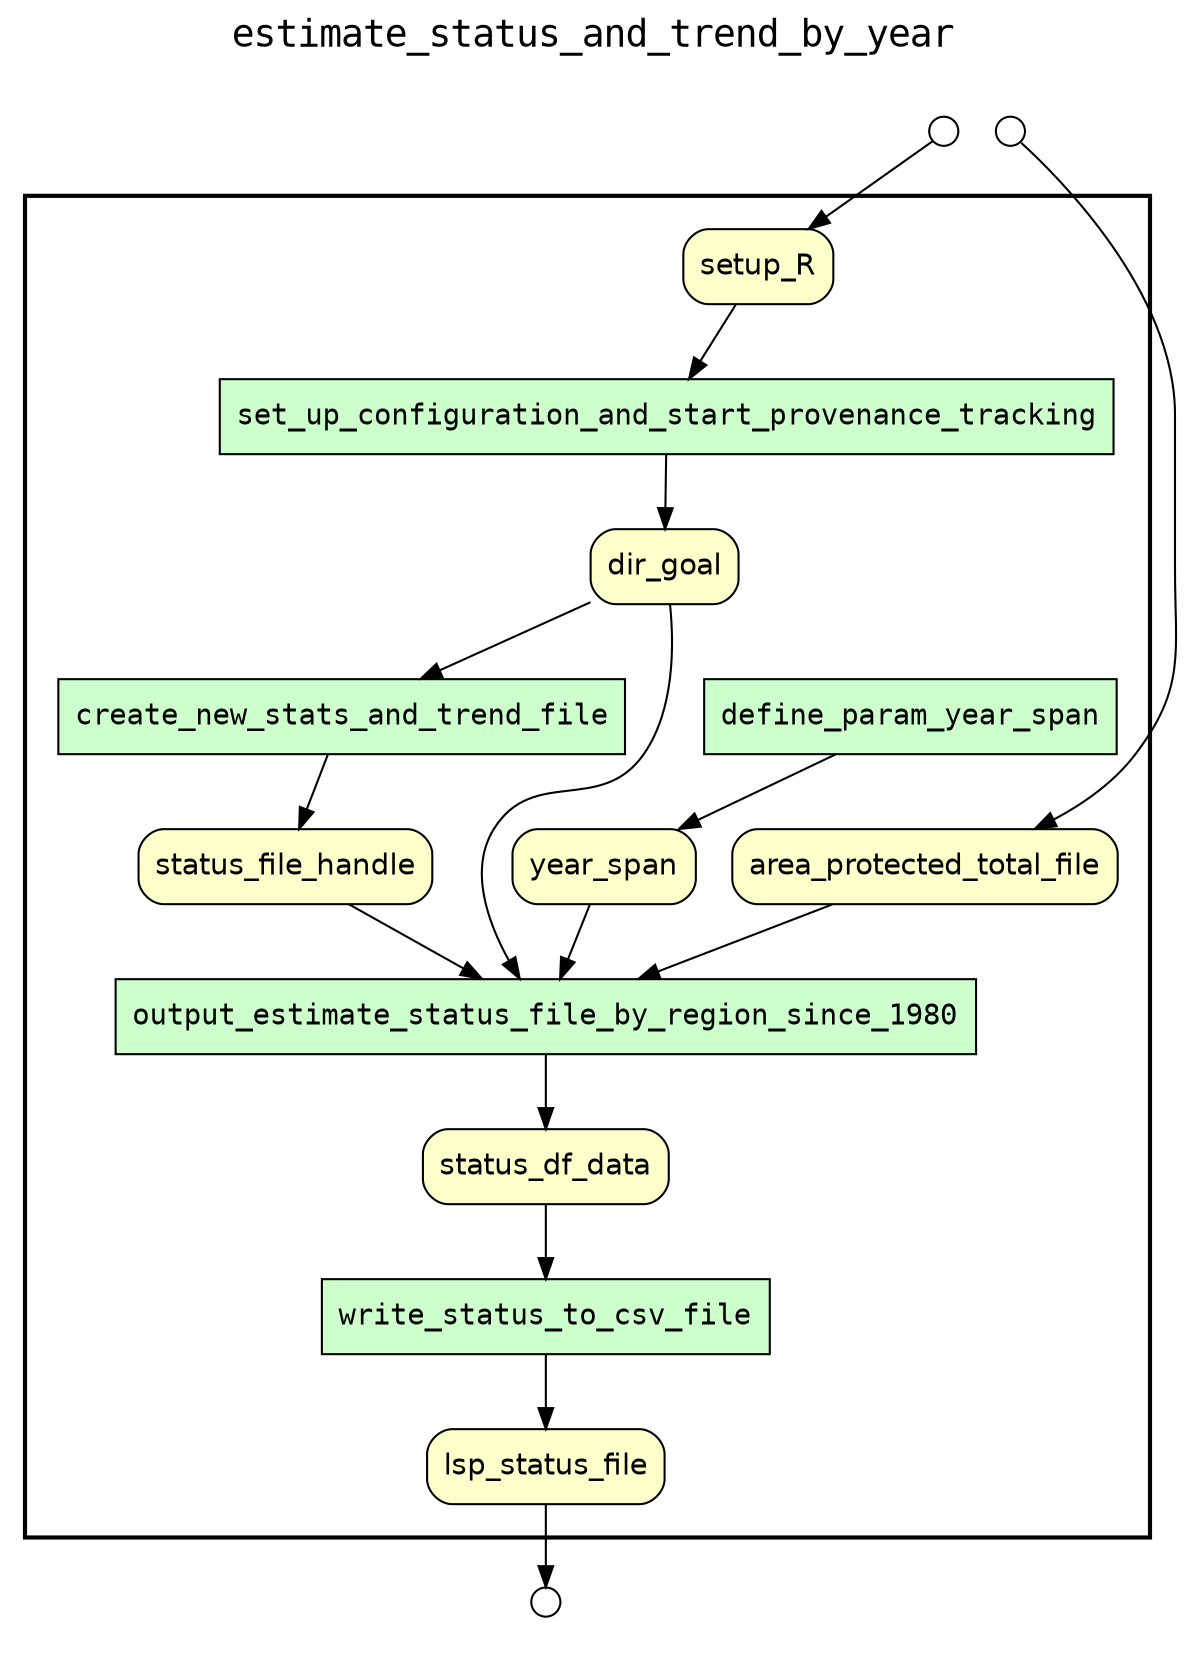 
digraph yw_data_view {
rankdir=TB
fontname=Courier; fontsize=18; labelloc=t
label="estimate_status_and_trend_by_year"
subgraph cluster_workflow { label=""; color=black; penwidth=2
subgraph cluster_workflow_inner { label=""; color=white
node[shape=box style="filled" fillcolor="#CCFFCC" peripheries=1 fontname=Courier]
output_estimate_status_file_by_region_since_1980
define_param_year_span
create_new_stats_and_trend_file
set_up_configuration_and_start_provenance_tracking
write_status_to_csv_file
node[shape=box style="filled" fillcolor="#CCFFCC" peripheries=1 fontname=Courier]
node[shape=box style="rounded,filled" fillcolor="#FFFFCC" peripheries=1 fontname=Helvetica]
setup_R
dir_goal
status_file_handle
year_span
area_protected_total_file
status_df_data
lsp_status_file
node[shape=box style="rounded,filled" fillcolor="#FFFFFF" peripheries=1 fontname=Helvetica]
}}
subgraph cluster_inflows { label=""; color=white; penwidth=2
subgraph cluster_inflows_inner { label=""; color=white
node[shape=circle fillcolor="#FFFFFF" peripheries=1 width=0.2]
setup_R_inflow [label=""]
area_protected_total_file_inflow [label=""]
}}
subgraph cluster_outflows { label=""; color=white; penwidth=2
subgraph cluster_outflows_inner { label=""; color=white
node[shape=circle fillcolor="#FFFFFF" peripheries=1 width=0.2]
lsp_status_file_outflow [label=""]
}}
status_df_data -> write_status_to_csv_file
area_protected_total_file -> output_estimate_status_file_by_region_since_1980
year_span -> output_estimate_status_file_by_region_since_1980
status_file_handle -> output_estimate_status_file_by_region_since_1980
dir_goal -> output_estimate_status_file_by_region_since_1980
dir_goal -> create_new_stats_and_trend_file
setup_R -> set_up_configuration_and_start_provenance_tracking
set_up_configuration_and_start_provenance_tracking -> dir_goal
create_new_stats_and_trend_file -> status_file_handle
define_param_year_span -> year_span
output_estimate_status_file_by_region_since_1980 -> status_df_data
write_status_to_csv_file -> lsp_status_file
setup_R_inflow -> setup_R
area_protected_total_file_inflow -> area_protected_total_file
lsp_status_file -> lsp_status_file_outflow
}

